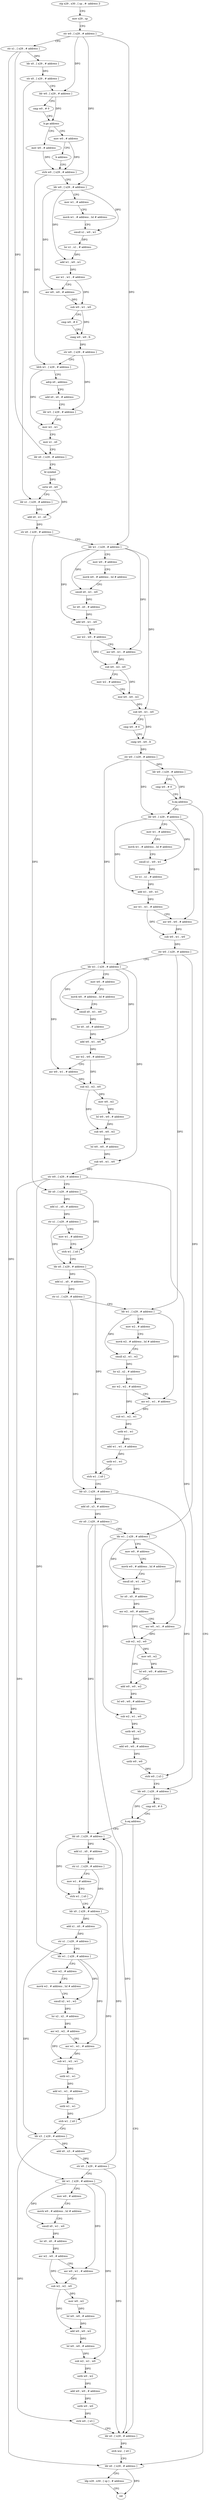 digraph "func" {
"4345152" [label = "stp x29 , x30 , [ sp , #- address ]!" ]
"4345156" [label = "mov x29 , sp" ]
"4345160" [label = "str w0 , [ x29 , # address ]" ]
"4345164" [label = "str x1 , [ x29 , # address ]" ]
"4345168" [label = "ldr x0 , [ x29 , # address ]" ]
"4345172" [label = "str x0 , [ x29 , # address ]" ]
"4345176" [label = "ldr w0 , [ x29 , # address ]" ]
"4345180" [label = "cmp w0 , # 0" ]
"4345184" [label = "b.ge address" ]
"4345196" [label = "mov w0 , # address" ]
"4345188" [label = "mov w0 , # address" ]
"4345200" [label = "strb w0 , [ x29 , # address ]" ]
"4345192" [label = "b address" ]
"4345812" [label = "ldr x0 , [ x29 , # address ]" ]
"4345816" [label = "ldp x29 , x30 , [ sp ] , # address" ]
"4345820" [label = "ret" ]
"4345372" [label = "ldr w0 , [ x29 , # address ]" ]
"4345376" [label = "mov w1 , # address" ]
"4345380" [label = "movk w1 , # address , lsl # address" ]
"4345384" [label = "smull x1 , w0 , w1" ]
"4345388" [label = "lsr x1 , x1 , # address" ]
"4345392" [label = "add w1 , w0 , w1" ]
"4345396" [label = "asr w1 , w1 , # address" ]
"4345400" [label = "asr w0 , w0 , # address" ]
"4345404" [label = "sub w0 , w1 , w0" ]
"4345408" [label = "str w0 , [ x29 , # address ]" ]
"4345412" [label = "ldr w1 , [ x29 , # address ]" ]
"4345416" [label = "mov w0 , # address" ]
"4345420" [label = "movk w0 , # address , lsl # address" ]
"4345424" [label = "smull x0 , w1 , w0" ]
"4345428" [label = "lsr x0 , x0 , # address" ]
"4345432" [label = "add w0 , w1 , w0" ]
"4345436" [label = "asr w2 , w0 , # address" ]
"4345440" [label = "asr w0 , w1 , # address" ]
"4345444" [label = "sub w2 , w2 , w0" ]
"4345448" [label = "mov w0 , w2" ]
"4345452" [label = "lsl w0 , w0 , # address" ]
"4345456" [label = "sub w0 , w0 , w2" ]
"4345460" [label = "lsl w0 , w0 , # address" ]
"4345464" [label = "sub w0 , w1 , w0" ]
"4345468" [label = "str w0 , [ x29 , # address ]" ]
"4345472" [label = "ldr x0 , [ x29 , # address ]" ]
"4345476" [label = "add x1 , x0 , # address" ]
"4345480" [label = "str x1 , [ x29 , # address ]" ]
"4345484" [label = "mov w1 , # address" ]
"4345488" [label = "strb w1 , [ x0 ]" ]
"4345492" [label = "ldr x0 , [ x29 , # address ]" ]
"4345496" [label = "add x1 , x0 , # address" ]
"4345500" [label = "str x1 , [ x29 , # address ]" ]
"4345504" [label = "ldr w1 , [ x29 , # address ]" ]
"4345508" [label = "mov w2 , # address" ]
"4345512" [label = "movk w2 , # address , lsl # address" ]
"4345516" [label = "smull x2 , w1 , w2" ]
"4345520" [label = "lsr x2 , x2 , # address" ]
"4345524" [label = "asr w2 , w2 , # address" ]
"4345528" [label = "asr w1 , w1 , # address" ]
"4345532" [label = "sub w1 , w2 , w1" ]
"4345536" [label = "uxtb w1 , w1" ]
"4345540" [label = "add w1 , w1 , # address" ]
"4345544" [label = "uxtb w1 , w1" ]
"4345548" [label = "strb w1 , [ x0 ]" ]
"4345552" [label = "ldr x3 , [ x29 , # address ]" ]
"4345556" [label = "add x0 , x3 , # address" ]
"4345560" [label = "str x0 , [ x29 , # address ]" ]
"4345564" [label = "ldr w1 , [ x29 , # address ]" ]
"4345568" [label = "mov w0 , # address" ]
"4345572" [label = "movk w0 , # address , lsl # address" ]
"4345576" [label = "smull x0 , w1 , w0" ]
"4345580" [label = "lsr x0 , x0 , # address" ]
"4345584" [label = "asr w2 , w0 , # address" ]
"4345588" [label = "asr w0 , w1 , # address" ]
"4345592" [label = "sub w2 , w2 , w0" ]
"4345596" [label = "mov w0 , w2" ]
"4345600" [label = "lsl w0 , w0 , # address" ]
"4345604" [label = "add w0 , w0 , w2" ]
"4345608" [label = "lsl w0 , w0 , # address" ]
"4345612" [label = "sub w2 , w1 , w0" ]
"4345616" [label = "uxtb w0 , w2" ]
"4345620" [label = "add w0 , w0 , # address" ]
"4345624" [label = "uxtb w0 , w0" ]
"4345628" [label = "strb w0 , [ x3 ]" ]
"4345632" [label = "ldr w0 , [ x29 , # address ]" ]
"4345636" [label = "cmp w0 , # 0" ]
"4345640" [label = "b.eq address" ]
"4345804" [label = "ldr x0 , [ x29 , # address ]" ]
"4345644" [label = "ldr x0 , [ x29 , # address ]" ]
"4345204" [label = "ldr w0 , [ x29 , # address ]" ]
"4345208" [label = "mov w1 , # address" ]
"4345212" [label = "movk w1 , # address , lsl # address" ]
"4345216" [label = "smull x1 , w0 , w1" ]
"4345220" [label = "lsr x1 , x1 , # address" ]
"4345224" [label = "add w1 , w0 , w1" ]
"4345228" [label = "asr w1 , w1 , # address" ]
"4345232" [label = "asr w0 , w0 , # address" ]
"4345236" [label = "sub w0 , w1 , w0" ]
"4345240" [label = "cmp w0 , # 0" ]
"4345244" [label = "cneg w0 , w0 , lt" ]
"4345248" [label = "str w0 , [ x29 , # address ]" ]
"4345252" [label = "ldrb w1 , [ x29 , # address ]" ]
"4345256" [label = "adrp x0 , address" ]
"4345260" [label = "add x0 , x0 , # address" ]
"4345264" [label = "ldr w3 , [ x29 , # address ]" ]
"4345268" [label = "mov w2 , w1" ]
"4345272" [label = "mov x1 , x0" ]
"4345276" [label = "ldr x0 , [ x29 , # address ]" ]
"4345280" [label = "bl symbol" ]
"4345284" [label = "sxtw x0 , w0" ]
"4345288" [label = "ldr x1 , [ x29 , # address ]" ]
"4345292" [label = "add x0 , x1 , x0" ]
"4345296" [label = "str x0 , [ x29 , # address ]" ]
"4345300" [label = "ldr w1 , [ x29 , # address ]" ]
"4345304" [label = "mov w0 , # address" ]
"4345308" [label = "movk w0 , # address , lsl # address" ]
"4345312" [label = "smull x0 , w1 , w0" ]
"4345316" [label = "lsr x0 , x0 , # address" ]
"4345320" [label = "add w0 , w1 , w0" ]
"4345324" [label = "asr w2 , w0 , # address" ]
"4345328" [label = "asr w0 , w1 , # address" ]
"4345332" [label = "sub w0 , w2 , w0" ]
"4345336" [label = "mov w2 , # address" ]
"4345340" [label = "mul w0 , w0 , w2" ]
"4345344" [label = "sub w0 , w1 , w0" ]
"4345348" [label = "cmp w0 , # 0" ]
"4345352" [label = "cneg w0 , w0 , lt" ]
"4345356" [label = "str w0 , [ x29 , # address ]" ]
"4345360" [label = "ldr w0 , [ x29 , # address ]" ]
"4345364" [label = "cmp w0 , # 0" ]
"4345368" [label = "b.eq address" ]
"4345808" [label = "strb wzr , [ x0 ]" ]
"4345648" [label = "add x1 , x0 , # address" ]
"4345652" [label = "str x1 , [ x29 , # address ]" ]
"4345656" [label = "mov w1 , # address" ]
"4345660" [label = "strb w1 , [ x0 ]" ]
"4345664" [label = "ldr x0 , [ x29 , # address ]" ]
"4345668" [label = "add x1 , x0 , # address" ]
"4345672" [label = "str x1 , [ x29 , # address ]" ]
"4345676" [label = "ldr w1 , [ x29 , # address ]" ]
"4345680" [label = "mov w2 , # address" ]
"4345684" [label = "movk w2 , # address , lsl # address" ]
"4345688" [label = "smull x2 , w1 , w2" ]
"4345692" [label = "lsr x2 , x2 , # address" ]
"4345696" [label = "asr w2 , w2 , # address" ]
"4345700" [label = "asr w1 , w1 , # address" ]
"4345704" [label = "sub w1 , w2 , w1" ]
"4345708" [label = "uxtb w1 , w1" ]
"4345712" [label = "add w1 , w1 , # address" ]
"4345716" [label = "uxtb w1 , w1" ]
"4345720" [label = "strb w1 , [ x0 ]" ]
"4345724" [label = "ldr x3 , [ x29 , # address ]" ]
"4345728" [label = "add x0 , x3 , # address" ]
"4345732" [label = "str x0 , [ x29 , # address ]" ]
"4345736" [label = "ldr w1 , [ x29 , # address ]" ]
"4345740" [label = "mov w0 , # address" ]
"4345744" [label = "movk w0 , # address , lsl # address" ]
"4345748" [label = "smull x0 , w1 , w0" ]
"4345752" [label = "lsr x0 , x0 , # address" ]
"4345756" [label = "asr w2 , w0 , # address" ]
"4345760" [label = "asr w0 , w1 , # address" ]
"4345764" [label = "sub w2 , w2 , w0" ]
"4345768" [label = "mov w0 , w2" ]
"4345772" [label = "lsl w0 , w0 , # address" ]
"4345776" [label = "add w0 , w0 , w2" ]
"4345780" [label = "lsl w0 , w0 , # address" ]
"4345784" [label = "sub w2 , w1 , w0" ]
"4345788" [label = "uxtb w0 , w2" ]
"4345792" [label = "add w0 , w0 , # address" ]
"4345796" [label = "uxtb w0 , w0" ]
"4345800" [label = "strb w0 , [ x3 ]" ]
"4345152" -> "4345156" [ label = "CFG" ]
"4345156" -> "4345160" [ label = "CFG" ]
"4345160" -> "4345164" [ label = "CFG" ]
"4345160" -> "4345176" [ label = "DFG" ]
"4345160" -> "4345204" [ label = "DFG" ]
"4345160" -> "4345300" [ label = "DFG" ]
"4345164" -> "4345168" [ label = "DFG" ]
"4345164" -> "4345276" [ label = "DFG" ]
"4345164" -> "4345812" [ label = "DFG" ]
"4345168" -> "4345172" [ label = "DFG" ]
"4345172" -> "4345176" [ label = "CFG" ]
"4345172" -> "4345288" [ label = "DFG" ]
"4345176" -> "4345180" [ label = "CFG" ]
"4345176" -> "4345184" [ label = "DFG" ]
"4345180" -> "4345184" [ label = "CFG" ]
"4345184" -> "4345196" [ label = "CFG" ]
"4345184" -> "4345188" [ label = "CFG" ]
"4345196" -> "4345200" [ label = "DFG" ]
"4345188" -> "4345192" [ label = "CFG" ]
"4345188" -> "4345200" [ label = "DFG" ]
"4345200" -> "4345204" [ label = "CFG" ]
"4345200" -> "4345252" [ label = "DFG" ]
"4345192" -> "4345200" [ label = "CFG" ]
"4345812" -> "4345816" [ label = "CFG" ]
"4345812" -> "4345820" [ label = "DFG" ]
"4345816" -> "4345820" [ label = "CFG" ]
"4345372" -> "4345376" [ label = "CFG" ]
"4345372" -> "4345384" [ label = "DFG" ]
"4345372" -> "4345392" [ label = "DFG" ]
"4345372" -> "4345400" [ label = "DFG" ]
"4345376" -> "4345380" [ label = "CFG" ]
"4345380" -> "4345384" [ label = "CFG" ]
"4345384" -> "4345388" [ label = "DFG" ]
"4345388" -> "4345392" [ label = "DFG" ]
"4345392" -> "4345396" [ label = "DFG" ]
"4345396" -> "4345400" [ label = "CFG" ]
"4345396" -> "4345404" [ label = "DFG" ]
"4345400" -> "4345404" [ label = "DFG" ]
"4345404" -> "4345408" [ label = "DFG" ]
"4345408" -> "4345412" [ label = "CFG" ]
"4345408" -> "4345504" [ label = "DFG" ]
"4345408" -> "4345564" [ label = "DFG" ]
"4345412" -> "4345416" [ label = "CFG" ]
"4345412" -> "4345424" [ label = "DFG" ]
"4345412" -> "4345432" [ label = "DFG" ]
"4345412" -> "4345440" [ label = "DFG" ]
"4345412" -> "4345464" [ label = "DFG" ]
"4345416" -> "4345420" [ label = "CFG" ]
"4345420" -> "4345424" [ label = "CFG" ]
"4345424" -> "4345428" [ label = "DFG" ]
"4345428" -> "4345432" [ label = "DFG" ]
"4345432" -> "4345436" [ label = "DFG" ]
"4345436" -> "4345440" [ label = "CFG" ]
"4345436" -> "4345444" [ label = "DFG" ]
"4345440" -> "4345444" [ label = "DFG" ]
"4345444" -> "4345448" [ label = "DFG" ]
"4345444" -> "4345456" [ label = "DFG" ]
"4345448" -> "4345452" [ label = "DFG" ]
"4345452" -> "4345456" [ label = "DFG" ]
"4345456" -> "4345460" [ label = "DFG" ]
"4345460" -> "4345464" [ label = "DFG" ]
"4345464" -> "4345468" [ label = "DFG" ]
"4345468" -> "4345472" [ label = "CFG" ]
"4345468" -> "4345632" [ label = "DFG" ]
"4345468" -> "4345676" [ label = "DFG" ]
"4345468" -> "4345736" [ label = "DFG" ]
"4345472" -> "4345476" [ label = "DFG" ]
"4345472" -> "4345488" [ label = "DFG" ]
"4345476" -> "4345480" [ label = "DFG" ]
"4345480" -> "4345484" [ label = "CFG" ]
"4345480" -> "4345492" [ label = "DFG" ]
"4345484" -> "4345488" [ label = "CFG" ]
"4345488" -> "4345492" [ label = "CFG" ]
"4345492" -> "4345496" [ label = "DFG" ]
"4345492" -> "4345548" [ label = "DFG" ]
"4345496" -> "4345500" [ label = "DFG" ]
"4345500" -> "4345504" [ label = "CFG" ]
"4345500" -> "4345552" [ label = "DFG" ]
"4345504" -> "4345508" [ label = "CFG" ]
"4345504" -> "4345516" [ label = "DFG" ]
"4345504" -> "4345528" [ label = "DFG" ]
"4345508" -> "4345512" [ label = "CFG" ]
"4345512" -> "4345516" [ label = "CFG" ]
"4345516" -> "4345520" [ label = "DFG" ]
"4345520" -> "4345524" [ label = "DFG" ]
"4345524" -> "4345528" [ label = "CFG" ]
"4345524" -> "4345532" [ label = "DFG" ]
"4345528" -> "4345532" [ label = "DFG" ]
"4345532" -> "4345536" [ label = "DFG" ]
"4345536" -> "4345540" [ label = "DFG" ]
"4345540" -> "4345544" [ label = "DFG" ]
"4345544" -> "4345548" [ label = "DFG" ]
"4345548" -> "4345552" [ label = "CFG" ]
"4345552" -> "4345556" [ label = "DFG" ]
"4345552" -> "4345628" [ label = "DFG" ]
"4345556" -> "4345560" [ label = "DFG" ]
"4345560" -> "4345564" [ label = "CFG" ]
"4345560" -> "4345804" [ label = "DFG" ]
"4345560" -> "4345644" [ label = "DFG" ]
"4345564" -> "4345568" [ label = "CFG" ]
"4345564" -> "4345576" [ label = "DFG" ]
"4345564" -> "4345588" [ label = "DFG" ]
"4345564" -> "4345612" [ label = "DFG" ]
"4345568" -> "4345572" [ label = "CFG" ]
"4345572" -> "4345576" [ label = "CFG" ]
"4345576" -> "4345580" [ label = "DFG" ]
"4345580" -> "4345584" [ label = "DFG" ]
"4345584" -> "4345588" [ label = "CFG" ]
"4345584" -> "4345592" [ label = "DFG" ]
"4345588" -> "4345592" [ label = "DFG" ]
"4345592" -> "4345596" [ label = "DFG" ]
"4345592" -> "4345604" [ label = "DFG" ]
"4345596" -> "4345600" [ label = "DFG" ]
"4345600" -> "4345604" [ label = "DFG" ]
"4345604" -> "4345608" [ label = "DFG" ]
"4345608" -> "4345612" [ label = "DFG" ]
"4345612" -> "4345616" [ label = "DFG" ]
"4345616" -> "4345620" [ label = "DFG" ]
"4345620" -> "4345624" [ label = "DFG" ]
"4345624" -> "4345628" [ label = "DFG" ]
"4345628" -> "4345632" [ label = "CFG" ]
"4345632" -> "4345636" [ label = "CFG" ]
"4345632" -> "4345640" [ label = "DFG" ]
"4345636" -> "4345640" [ label = "CFG" ]
"4345640" -> "4345804" [ label = "CFG" ]
"4345640" -> "4345644" [ label = "CFG" ]
"4345804" -> "4345808" [ label = "DFG" ]
"4345644" -> "4345648" [ label = "DFG" ]
"4345644" -> "4345660" [ label = "DFG" ]
"4345204" -> "4345208" [ label = "CFG" ]
"4345204" -> "4345216" [ label = "DFG" ]
"4345204" -> "4345224" [ label = "DFG" ]
"4345204" -> "4345232" [ label = "DFG" ]
"4345208" -> "4345212" [ label = "CFG" ]
"4345212" -> "4345216" [ label = "CFG" ]
"4345216" -> "4345220" [ label = "DFG" ]
"4345220" -> "4345224" [ label = "DFG" ]
"4345224" -> "4345228" [ label = "DFG" ]
"4345228" -> "4345232" [ label = "CFG" ]
"4345228" -> "4345236" [ label = "DFG" ]
"4345232" -> "4345236" [ label = "DFG" ]
"4345236" -> "4345240" [ label = "CFG" ]
"4345236" -> "4345244" [ label = "DFG" ]
"4345240" -> "4345244" [ label = "CFG" ]
"4345244" -> "4345248" [ label = "DFG" ]
"4345248" -> "4345252" [ label = "CFG" ]
"4345248" -> "4345264" [ label = "DFG" ]
"4345252" -> "4345256" [ label = "CFG" ]
"4345252" -> "4345268" [ label = "DFG" ]
"4345256" -> "4345260" [ label = "CFG" ]
"4345260" -> "4345264" [ label = "CFG" ]
"4345264" -> "4345268" [ label = "CFG" ]
"4345268" -> "4345272" [ label = "CFG" ]
"4345272" -> "4345276" [ label = "CFG" ]
"4345276" -> "4345280" [ label = "CFG" ]
"4345280" -> "4345284" [ label = "DFG" ]
"4345284" -> "4345288" [ label = "CFG" ]
"4345284" -> "4345292" [ label = "DFG" ]
"4345288" -> "4345292" [ label = "DFG" ]
"4345292" -> "4345296" [ label = "DFG" ]
"4345296" -> "4345300" [ label = "CFG" ]
"4345296" -> "4345472" [ label = "DFG" ]
"4345300" -> "4345304" [ label = "CFG" ]
"4345300" -> "4345312" [ label = "DFG" ]
"4345300" -> "4345320" [ label = "DFG" ]
"4345300" -> "4345328" [ label = "DFG" ]
"4345300" -> "4345344" [ label = "DFG" ]
"4345304" -> "4345308" [ label = "CFG" ]
"4345308" -> "4345312" [ label = "CFG" ]
"4345312" -> "4345316" [ label = "DFG" ]
"4345316" -> "4345320" [ label = "DFG" ]
"4345320" -> "4345324" [ label = "DFG" ]
"4345324" -> "4345328" [ label = "CFG" ]
"4345324" -> "4345332" [ label = "DFG" ]
"4345328" -> "4345332" [ label = "DFG" ]
"4345332" -> "4345336" [ label = "CFG" ]
"4345332" -> "4345340" [ label = "DFG" ]
"4345336" -> "4345340" [ label = "CFG" ]
"4345340" -> "4345344" [ label = "DFG" ]
"4345344" -> "4345348" [ label = "CFG" ]
"4345344" -> "4345352" [ label = "DFG" ]
"4345348" -> "4345352" [ label = "CFG" ]
"4345352" -> "4345356" [ label = "DFG" ]
"4345356" -> "4345360" [ label = "DFG" ]
"4345356" -> "4345372" [ label = "DFG" ]
"4345356" -> "4345412" [ label = "DFG" ]
"4345360" -> "4345364" [ label = "CFG" ]
"4345360" -> "4345368" [ label = "DFG" ]
"4345364" -> "4345368" [ label = "CFG" ]
"4345368" -> "4345812" [ label = "CFG" ]
"4345368" -> "4345372" [ label = "CFG" ]
"4345808" -> "4345812" [ label = "CFG" ]
"4345648" -> "4345652" [ label = "DFG" ]
"4345652" -> "4345656" [ label = "CFG" ]
"4345652" -> "4345664" [ label = "DFG" ]
"4345656" -> "4345660" [ label = "CFG" ]
"4345660" -> "4345664" [ label = "CFG" ]
"4345664" -> "4345668" [ label = "DFG" ]
"4345664" -> "4345720" [ label = "DFG" ]
"4345668" -> "4345672" [ label = "DFG" ]
"4345672" -> "4345676" [ label = "CFG" ]
"4345672" -> "4345724" [ label = "DFG" ]
"4345676" -> "4345680" [ label = "CFG" ]
"4345676" -> "4345688" [ label = "DFG" ]
"4345676" -> "4345700" [ label = "DFG" ]
"4345680" -> "4345684" [ label = "CFG" ]
"4345684" -> "4345688" [ label = "CFG" ]
"4345688" -> "4345692" [ label = "DFG" ]
"4345692" -> "4345696" [ label = "DFG" ]
"4345696" -> "4345700" [ label = "CFG" ]
"4345696" -> "4345704" [ label = "DFG" ]
"4345700" -> "4345704" [ label = "DFG" ]
"4345704" -> "4345708" [ label = "DFG" ]
"4345708" -> "4345712" [ label = "DFG" ]
"4345712" -> "4345716" [ label = "DFG" ]
"4345716" -> "4345720" [ label = "DFG" ]
"4345720" -> "4345724" [ label = "CFG" ]
"4345724" -> "4345728" [ label = "DFG" ]
"4345724" -> "4345800" [ label = "DFG" ]
"4345728" -> "4345732" [ label = "DFG" ]
"4345732" -> "4345736" [ label = "CFG" ]
"4345732" -> "4345804" [ label = "DFG" ]
"4345732" -> "4345644" [ label = "DFG" ]
"4345736" -> "4345740" [ label = "CFG" ]
"4345736" -> "4345748" [ label = "DFG" ]
"4345736" -> "4345760" [ label = "DFG" ]
"4345736" -> "4345784" [ label = "DFG" ]
"4345740" -> "4345744" [ label = "CFG" ]
"4345744" -> "4345748" [ label = "CFG" ]
"4345748" -> "4345752" [ label = "DFG" ]
"4345752" -> "4345756" [ label = "DFG" ]
"4345756" -> "4345760" [ label = "CFG" ]
"4345756" -> "4345764" [ label = "DFG" ]
"4345760" -> "4345764" [ label = "DFG" ]
"4345764" -> "4345768" [ label = "DFG" ]
"4345764" -> "4345776" [ label = "DFG" ]
"4345768" -> "4345772" [ label = "DFG" ]
"4345772" -> "4345776" [ label = "DFG" ]
"4345776" -> "4345780" [ label = "DFG" ]
"4345780" -> "4345784" [ label = "DFG" ]
"4345784" -> "4345788" [ label = "DFG" ]
"4345788" -> "4345792" [ label = "DFG" ]
"4345792" -> "4345796" [ label = "DFG" ]
"4345796" -> "4345800" [ label = "DFG" ]
"4345800" -> "4345804" [ label = "CFG" ]
}
